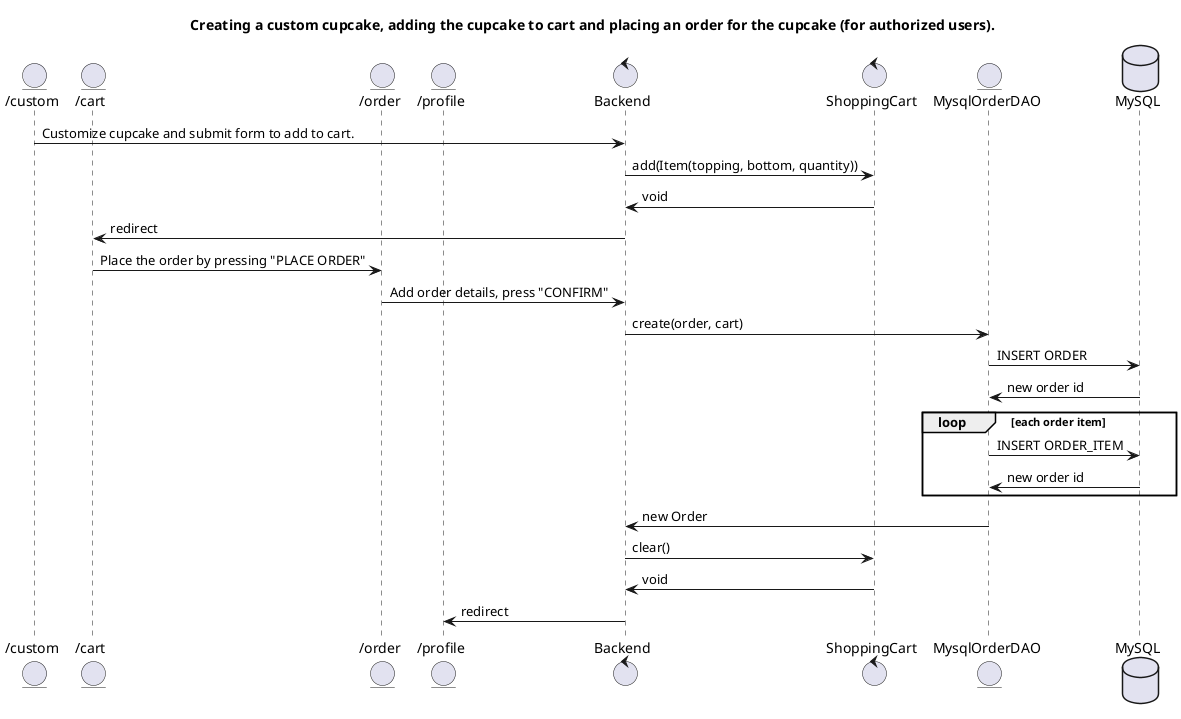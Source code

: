 @startuml

title "Creating a custom cupcake, adding the cupcake to cart and placing an order for the cupcake (for authorized users)."

entity "/custom" as custom_page
entity "/cart" as cart_page
entity "/order" as order_page
entity "/profile" as profile_page
control Backend as Backend
control ShoppingCart as Cart
entity MysqlOrderDAO as OrderDAO
database MySQL as Database

custom_page -> Backend : Customize cupcake and submit form to add to cart.
Backend -> Cart : add(Item(topping, bottom, quantity))
Cart -> Backend : void
Backend -> cart_page : redirect
cart_page -> order_page : Place the order by pressing "PLACE ORDER"
order_page -> Backend : Add order details, press "CONFIRM"
Backend -> OrderDAO : create(order, cart)
OrderDAO -> Database : INSERT ORDER
Database -> OrderDAO : new order id
    loop each order item
        OrderDAO -> Database : INSERT ORDER_ITEM
        Database -> OrderDAO : new order id
    end
OrderDAO -> Backend : new Order
Backend -> Cart : clear()
Cart -> Backend : void
Backend -> profile_page : redirect
@enduml